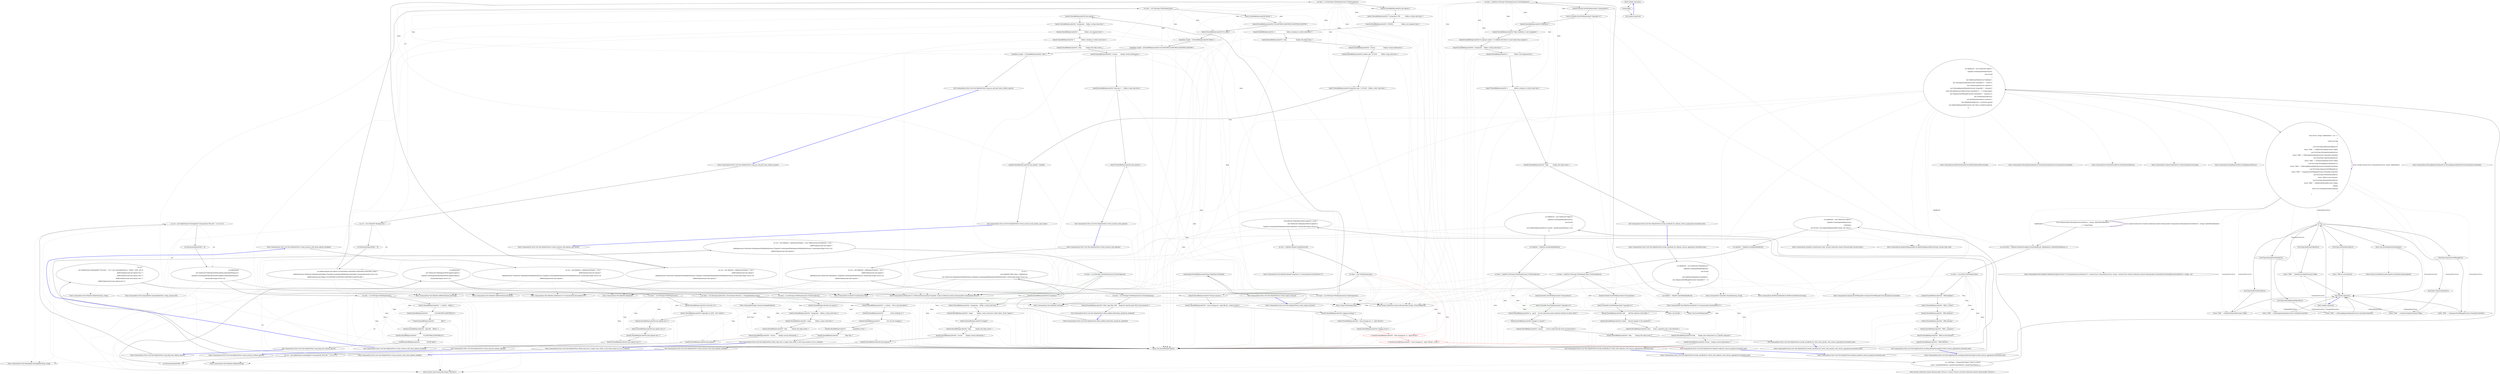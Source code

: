 digraph  {
m1_50 [cluster="CommandLine.Tests.Unit.Text.HelpTextTests.Create_instance_with_enum_options_disabled()", file="HelpTextTests.cs", label="Entry CommandLine.Tests.Unit.Text.HelpTextTests.Create_instance_with_enum_options_disabled()", span="93-93"];
m1_51 [cluster="CommandLine.Tests.Unit.Text.HelpTextTests.Create_instance_with_enum_options_disabled()", file="HelpTextTests.cs", label="var sut = new HelpText { AddDashesToOption = true }\r\n                .AddPreOptionsLine(''pre-options'')\r\n                .AddOptions(new NotParsed<FakeOptionsWithHelpTextEnum>(TypeInfo.Create(typeof(FakeOptionsWithHelpTextEnum)), Enumerable.Empty<Error>()))\r\n                .AddPostOptionsLine(''post-options'')", span="97-100"];
m1_52 [cluster="CommandLine.Tests.Unit.Text.HelpTextTests.Create_instance_with_enum_options_disabled()", file="HelpTextTests.cs", label="var lines = sut.ToString().ToNotEmptyLines().TrimStringArray()", span="104-104"];
m1_53 [cluster="CommandLine.Tests.Unit.Text.HelpTextTests.Create_instance_with_enum_options_disabled()", file="HelpTextTests.cs", label="lines[0].ShouldBeEquivalentTo(''pre-options'')", span="105-105"];
m1_54 [cluster="CommandLine.Tests.Unit.Text.HelpTextTests.Create_instance_with_enum_options_disabled()", file="HelpTextTests.cs", label="lines[1].ShouldBeEquivalentTo(''--stringvalue    Define a string value here.'')", span="106-106"];
m1_55 [cluster="CommandLine.Tests.Unit.Text.HelpTextTests.Create_instance_with_enum_options_disabled()", file="HelpTextTests.cs", label="lines[2].ShouldBeEquivalentTo(''--shape          Define a enum value here.'')", span="107-107"];
m1_56 [cluster="CommandLine.Tests.Unit.Text.HelpTextTests.Create_instance_with_enum_options_disabled()", file="HelpTextTests.cs", label="lines[3].ShouldBeEquivalentTo(''--help           Display this help screen.'')", span="108-108"];
m1_57 [cluster="CommandLine.Tests.Unit.Text.HelpTextTests.Create_instance_with_enum_options_disabled()", file="HelpTextTests.cs", label="lines[4].ShouldBeEquivalentTo(''--version        Display version information.'')", span="109-109"];
m1_58 [cluster="CommandLine.Tests.Unit.Text.HelpTextTests.Create_instance_with_enum_options_disabled()", file="HelpTextTests.cs", label="lines[5].ShouldBeEquivalentTo(''post-options'')", span="110-110"];
m1_59 [cluster="CommandLine.Tests.Unit.Text.HelpTextTests.Create_instance_with_enum_options_disabled()", file="HelpTextTests.cs", label="Exit CommandLine.Tests.Unit.Text.HelpTextTests.Create_instance_with_enum_options_disabled()", span="93-93"];
m1_16 [cluster="CommandLine.Text.HelpText.HelpText(string, string)", file="HelpTextTests.cs", label="Entry CommandLine.Text.HelpText.HelpText(string, string)", span="82-82"];
m1_126 [cluster="CommandLine.Text.HelpText.RenderParsingErrorsText<T>(CommandLine.ParserResult<T>, System.Func<CommandLine.Error, string>, System.Func<System.Collections.Generic.IEnumerable<CommandLine.MutuallyExclusiveSetError>, string>, int)", file="HelpTextTests.cs", label="Entry CommandLine.Text.HelpText.RenderParsingErrorsText<T>(CommandLine.ParserResult<T>, System.Func<CommandLine.Error, string>, System.Func<System.Collections.Generic.IEnumerable<CommandLine.MutuallyExclusiveSetError>, string>, int)", span="403-403"];
m1_22 [cluster="CommandLine.Tests.Unit.Text.HelpTextTests.Create_instance_with_options()", file="HelpTextTests.cs", label="Entry CommandLine.Tests.Unit.Text.HelpTextTests.Create_instance_with_options()", span="46-46"];
m1_23 [cluster="CommandLine.Tests.Unit.Text.HelpTextTests.Create_instance_with_options()", file="HelpTextTests.cs", label="var sut = new HelpText { AddDashesToOption = true }\r\n                .AddPreOptionsLine(''pre-options'')\r\n                .AddOptions(new NotParsed<FakeOptions>(TypeInfo.Create(typeof(FakeOptions)), Enumerable.Empty<Error>()))\r\n                .AddPostOptionsLine(''post-options'')", span="50-53"];
m1_24 [cluster="CommandLine.Tests.Unit.Text.HelpTextTests.Create_instance_with_options()", file="HelpTextTests.cs", label="var lines = sut.ToString().ToNotEmptyLines().TrimStringArray()", span="57-57"];
m1_25 [cluster="CommandLine.Tests.Unit.Text.HelpTextTests.Create_instance_with_options()", file="HelpTextTests.cs", label="lines[0].ShouldBeEquivalentTo(''pre-options'')", span="58-58"];
m1_26 [cluster="CommandLine.Tests.Unit.Text.HelpTextTests.Create_instance_with_options()", file="HelpTextTests.cs", label="lines[1].ShouldBeEquivalentTo(''--stringvalue    Define a string value here.'')", span="59-59"];
m1_27 [cluster="CommandLine.Tests.Unit.Text.HelpTextTests.Create_instance_with_options()", file="HelpTextTests.cs", label="lines[2].ShouldBeEquivalentTo(''-i               Define a int sequence here.'')", span="60-60"];
m1_28 [cluster="CommandLine.Tests.Unit.Text.HelpTextTests.Create_instance_with_options()", file="HelpTextTests.cs", label="lines[3].ShouldBeEquivalentTo(''-x               Define a boolean or switch value here.'')", span="61-61"];
m1_29 [cluster="CommandLine.Tests.Unit.Text.HelpTextTests.Create_instance_with_options()", file="HelpTextTests.cs", label="lines[4].ShouldBeEquivalentTo(''--help           Display this help screen.'')", span="62-62"];
m1_30 [cluster="CommandLine.Tests.Unit.Text.HelpTextTests.Create_instance_with_options()", file="HelpTextTests.cs", label="lines[5].ShouldBeEquivalentTo(''--version        Display version information.'')", span="63-63"];
m1_31 [cluster="CommandLine.Tests.Unit.Text.HelpTextTests.Create_instance_with_options()", file="HelpTextTests.cs", label="lines[6].ShouldBeEquivalentTo(''value pos. 0     Define a long value here.'')", span="64-64"];
m1_32 [cluster="CommandLine.Tests.Unit.Text.HelpTextTests.Create_instance_with_options()", file="HelpTextTests.cs", label="lines[7].ShouldBeEquivalentTo(''post-options'')", span="65-65"];
m1_33 [cluster="CommandLine.Tests.Unit.Text.HelpTextTests.Create_instance_with_options()", file="HelpTextTests.cs", label="Exit CommandLine.Tests.Unit.Text.HelpTextTests.Create_instance_with_options()", span="46-46"];
m1_66 [cluster="CommandLine.Tests.Unit.Text.HelpTextTests.When_help_text_is_longer_than_width_it_will_wrap_around_as_if_in_a_column()", file="HelpTextTests.cs", label="Entry CommandLine.Tests.Unit.Text.HelpTextTests.When_help_text_is_longer_than_width_it_will_wrap_around_as_if_in_a_column()", span="131-131"];
m1_67 [cluster="CommandLine.Tests.Unit.Text.HelpTextTests.When_help_text_is_longer_than_width_it_will_wrap_around_as_if_in_a_column()", file="HelpTextTests.cs", label="var sut = new HelpText(new HeadingInfo(''CommandLine.Tests.dll'', ''1.9.4.131''))", span="135-135"];
m1_68 [cluster="CommandLine.Tests.Unit.Text.HelpTextTests.When_help_text_is_longer_than_width_it_will_wrap_around_as_if_in_a_column()", file="HelpTextTests.cs", label="sut.MaximumDisplayWidth = 40", span="136-136"];
m1_69 [cluster="CommandLine.Tests.Unit.Text.HelpTextTests.When_help_text_is_longer_than_width_it_will_wrap_around_as_if_in_a_column()", file="HelpTextTests.cs", label="sut.AddOptions(\r\n                new NotParsed<FakeOptionsWithLongDescription>(\r\n                    TypeInfo.Create(typeof(FakeOptionsWithLongDescription)),\r\n                    Enumerable.Empty<Error>()))", span="137-140"];
m1_70 [cluster="CommandLine.Tests.Unit.Text.HelpTextTests.When_help_text_is_longer_than_width_it_will_wrap_around_as_if_in_a_column()", file="HelpTextTests.cs", label="var lines = sut.ToString().Split(new[] { Environment.NewLine }, StringSplitOptions.None)", span="143-143"];
m1_71 [cluster="CommandLine.Tests.Unit.Text.HelpTextTests.When_help_text_is_longer_than_width_it_will_wrap_around_as_if_in_a_column()", file="HelpTextTests.cs", label="lines[2].ShouldBeEquivalentTo(''  v, verbose    This is the description'')", span="144-144"];
m1_72 [cluster="CommandLine.Tests.Unit.Text.HelpTextTests.When_help_text_is_longer_than_width_it_will_wrap_around_as_if_in_a_column()", file="HelpTextTests.cs", label="lines[3].ShouldBeEquivalentTo(''                of the verbosity to '')", span="146-146"];
m1_73 [cluster="CommandLine.Tests.Unit.Text.HelpTextTests.When_help_text_is_longer_than_width_it_will_wrap_around_as_if_in_a_column()", file="HelpTextTests.cs", label="lines[4].ShouldBeEquivalentTo(''                test out the wrapping '')", span="147-147"];
m1_74 [cluster="CommandLine.Tests.Unit.Text.HelpTextTests.When_help_text_is_longer_than_width_it_will_wrap_around_as_if_in_a_column()", file="HelpTextTests.cs", label="lines[5].ShouldBeEquivalentTo(''                capabilities of the '')", span="148-148"];
m1_75 [cluster="CommandLine.Tests.Unit.Text.HelpTextTests.When_help_text_is_longer_than_width_it_will_wrap_around_as_if_in_a_column()", file="HelpTextTests.cs", label="lines[6].ShouldBeEquivalentTo(''                Help Text.'')", span="149-149"];
m1_76 [cluster="CommandLine.Tests.Unit.Text.HelpTextTests.When_help_text_is_longer_than_width_it_will_wrap_around_as_if_in_a_column()", file="HelpTextTests.cs", label="Exit CommandLine.Tests.Unit.Text.HelpTextTests.When_help_text_is_longer_than_width_it_will_wrap_around_as_if_in_a_column()", span="131-131"];
m1_217 [cluster="CommandLine.Text.HelpText.RenderUsageText<T>(CommandLine.ParserResult<T>)", file="HelpTextTests.cs", label="Entry CommandLine.Text.HelpText.RenderUsageText<T>(CommandLine.ParserResult<T>)", span="439-439"];
m1_78 [cluster="CommandLine.Tests.Unit.Text.HelpTextTests.Long_help_text_without_spaces()", file="HelpTextTests.cs", label="Entry CommandLine.Tests.Unit.Text.HelpTextTests.Long_help_text_without_spaces()", span="154-154"];
m1_79 [cluster="CommandLine.Tests.Unit.Text.HelpTextTests.Long_help_text_without_spaces()", file="HelpTextTests.cs", label="var sut = new HelpText(new HeadingInfo(''CommandLine.Tests.dll'', ''1.9.4.131''))", span="158-158"];
m1_80 [cluster="CommandLine.Tests.Unit.Text.HelpTextTests.Long_help_text_without_spaces()", file="HelpTextTests.cs", label="sut.MaximumDisplayWidth = 40", span="159-159"];
m1_81 [cluster="CommandLine.Tests.Unit.Text.HelpTextTests.Long_help_text_without_spaces()", file="HelpTextTests.cs", label="sut.AddOptions(\r\n                new NotParsed<FakeOptionsWithLongDescriptionAndNoSpaces>(\r\n                    TypeInfo.Create(typeof(FakeOptionsWithLongDescriptionAndNoSpaces)),\r\n                    Enumerable.Empty<Error>()))", span="160-163"];
m1_82 [cluster="CommandLine.Tests.Unit.Text.HelpTextTests.Long_help_text_without_spaces()", file="HelpTextTests.cs", label="var lines = sut.ToString().ToNotEmptyLines()", span="166-166"];
m1_83 [cluster="CommandLine.Tests.Unit.Text.HelpTextTests.Long_help_text_without_spaces()", file="HelpTextTests.cs", label="lines[1].ShouldBeEquivalentTo(''  v, verbose    Before '')", span="167-167"];
m1_84 [cluster="CommandLine.Tests.Unit.Text.HelpTextTests.Long_help_text_without_spaces()", file="HelpTextTests.cs", label="lines[2].ShouldBeEquivalentTo(''                012345678901234567890123'')", span="168-168"];
m1_85 [cluster="CommandLine.Tests.Unit.Text.HelpTextTests.Long_help_text_without_spaces()", file="HelpTextTests.cs", label="lines[3].ShouldBeEquivalentTo(''                After'')", span="169-169"];
m1_86 [cluster="CommandLine.Tests.Unit.Text.HelpTextTests.Long_help_text_without_spaces()", file="HelpTextTests.cs", label="lines[4].ShouldBeEquivalentTo(''  input-file    Before '')", span="170-170"];
m1_87 [cluster="CommandLine.Tests.Unit.Text.HelpTextTests.Long_help_text_without_spaces()", file="HelpTextTests.cs", label="lines[5].ShouldBeEquivalentTo(''                012345678901234567890123'')", span="171-171"];
m1_88 [cluster="CommandLine.Tests.Unit.Text.HelpTextTests.Long_help_text_without_spaces()", file="HelpTextTests.cs", label="lines[6].ShouldBeEquivalentTo(''                456789 After'')", span="172-172"];
m1_89 [cluster="CommandLine.Tests.Unit.Text.HelpTextTests.Long_help_text_without_spaces()", file="HelpTextTests.cs", label="Exit CommandLine.Tests.Unit.Text.HelpTextTests.Long_help_text_without_spaces()", span="154-154"];
m1_190 [cluster="System.Collections.Generic.IEnumerable<TSource>.Concat<TSource>(System.Collections.Generic.IEnumerable<TSource>)", file="HelpTextTests.cs", label="Entry System.Collections.Generic.IEnumerable<TSource>.Concat<TSource>(System.Collections.Generic.IEnumerable<TSource>)", span="0-0"];
m1_116 [cluster="CommandLine.BadFormatTokenError.BadFormatTokenError(string)", file="HelpTextTests.cs", label="Entry CommandLine.BadFormatTokenError.BadFormatTokenError(string)", span="196-196"];
m1_149 [cluster="CommandLine.Tests.Unit.Text.HelpTextTests.Invoke_AutoBuild_for_Options_returns_appropriate_formatted_text()", file="HelpTextTests.cs", label="Entry CommandLine.Tests.Unit.Text.HelpTextTests.Invoke_AutoBuild_for_Options_returns_appropriate_formatted_text()", span="260-260"];
m1_150 [cluster="CommandLine.Tests.Unit.Text.HelpTextTests.Invoke_AutoBuild_for_Options_returns_appropriate_formatted_text()", file="HelpTextTests.cs", label="var fakeResult = new NotParsed<FakeOptions>(\r\n                TypeInfo.Create(typeof(FakeOptions)),\r\n                new Error[]\r\n                    {\r\n                        new BadFormatTokenError(''badtoken''),\r\n                        new SequenceOutOfRangeError(new NameInfo(''i'', ''''))\r\n                    })", span="263-269"];
m1_151 [cluster="CommandLine.Tests.Unit.Text.HelpTextTests.Invoke_AutoBuild_for_Options_returns_appropriate_formatted_text()", file="HelpTextTests.cs", label="var helpText = HelpText.AutoBuild(fakeResult)", span="272-272"];
m1_152 [cluster="CommandLine.Tests.Unit.Text.HelpTextTests.Invoke_AutoBuild_for_Options_returns_appropriate_formatted_text()", file="HelpTextTests.cs", label="var lines = helpText.ToString().ToNotEmptyLines().TrimStringArray()", span="275-275"];
m1_153 [cluster="CommandLine.Tests.Unit.Text.HelpTextTests.Invoke_AutoBuild_for_Options_returns_appropriate_formatted_text()", file="HelpTextTests.cs", label="lines[0].Should().StartWithEquivalent(''CommandLine'')", span="276-276"];
m1_154 [cluster="CommandLine.Tests.Unit.Text.HelpTextTests.Invoke_AutoBuild_for_Options_returns_appropriate_formatted_text()", file="HelpTextTests.cs", label="lines[1].Should().StartWithEquivalent(''Copyright (c)'')", span="277-277"];
m1_155 [cluster="CommandLine.Tests.Unit.Text.HelpTextTests.Invoke_AutoBuild_for_Options_returns_appropriate_formatted_text()", file="HelpTextTests.cs", label="lines[2].ShouldBeEquivalentTo(''ERROR(S):'')", span="278-278"];
m1_156 [cluster="CommandLine.Tests.Unit.Text.HelpTextTests.Invoke_AutoBuild_for_Options_returns_appropriate_formatted_text()", file="HelpTextTests.cs", label="lines[3].ShouldBeEquivalentTo(''Token 'badtoken' is not recognized.'')", span="279-279"];
m1_157 [cluster="CommandLine.Tests.Unit.Text.HelpTextTests.Invoke_AutoBuild_for_Options_returns_appropriate_formatted_text()", file="HelpTextTests.cs", label="lines[4].ShouldBeEquivalentTo(''A sequence option 'i' is defined with fewer or more items than required.'')", span="280-280"];
m1_158 [cluster="CommandLine.Tests.Unit.Text.HelpTextTests.Invoke_AutoBuild_for_Options_returns_appropriate_formatted_text()", file="HelpTextTests.cs", label="lines[5].ShouldBeEquivalentTo(''--stringvalue    Define a string value here.'')", span="281-281"];
m1_159 [cluster="CommandLine.Tests.Unit.Text.HelpTextTests.Invoke_AutoBuild_for_Options_returns_appropriate_formatted_text()", file="HelpTextTests.cs", label="lines[6].ShouldBeEquivalentTo(''-i               Define a int sequence here.'')", span="282-282"];
m1_160 [cluster="CommandLine.Tests.Unit.Text.HelpTextTests.Invoke_AutoBuild_for_Options_returns_appropriate_formatted_text()", file="HelpTextTests.cs", label="lines[7].ShouldBeEquivalentTo(''-x               Define a boolean or switch value here.'')", span="283-283"];
m1_161 [cluster="CommandLine.Tests.Unit.Text.HelpTextTests.Invoke_AutoBuild_for_Options_returns_appropriate_formatted_text()", file="HelpTextTests.cs", label="lines[8].ShouldBeEquivalentTo(''--help           Display this help screen.'')", span="284-284"];
m1_162 [cluster="CommandLine.Tests.Unit.Text.HelpTextTests.Invoke_AutoBuild_for_Options_returns_appropriate_formatted_text()", file="HelpTextTests.cs", label="Exit CommandLine.Tests.Unit.Text.HelpTextTests.Invoke_AutoBuild_for_Options_returns_appropriate_formatted_text()", span="260-260"];
m1_192 [cluster="CommandLine.Tests.Unit.Text.HelpTextTests.Create_instance_with_options_and_values()", file="HelpTextTests.cs", label="Entry CommandLine.Tests.Unit.Text.HelpTextTests.Create_instance_with_options_and_values()", span="342-342"];
m1_193 [cluster="CommandLine.Tests.Unit.Text.HelpTextTests.Create_instance_with_options_and_values()", file="HelpTextTests.cs", label="var sut = new HelpText { AddDashesToOption = true }\r\n                .AddPreOptionsLine(''pre-options'')\r\n                .AddOptions(new NotParsed<FakeOptionsWithHelpTextValue>(TypeInfo.Create(typeof(FakeOptionsWithHelpTextValue)), Enumerable.Empty<Error>()))\r\n                .AddPostOptionsLine(''post-options'')", span="346-349"];
m1_194 [cluster="CommandLine.Tests.Unit.Text.HelpTextTests.Create_instance_with_options_and_values()", file="HelpTextTests.cs", label="var lines = sut.ToString().ToNotEmptyLines().TrimStringArray()", span="353-353"];
m1_195 [cluster="CommandLine.Tests.Unit.Text.HelpTextTests.Create_instance_with_options_and_values()", file="HelpTextTests.cs", label="lines[0].ShouldBeEquivalentTo(''pre-options'')", span="354-354"];
m1_196 [cluster="CommandLine.Tests.Unit.Text.HelpTextTests.Create_instance_with_options_and_values()", file="HelpTextTests.cs", label="lines[1].ShouldBeEquivalentTo(''--stringvalue=STR            Define a string value here.'')", span="355-355"];
m1_197 [cluster="CommandLine.Tests.Unit.Text.HelpTextTests.Create_instance_with_options_and_values()", file="HelpTextTests.cs", label="lines[2].ShouldBeEquivalentTo(''-i INTSEQ                    Define a int sequence here.'')", span="356-356"];
m1_198 [cluster="CommandLine.Tests.Unit.Text.HelpTextTests.Create_instance_with_options_and_values()", file="HelpTextTests.cs", label="lines[3].ShouldBeEquivalentTo(''-x                           Define a boolean or switch value here.'')", span="357-357"];
m1_199 [cluster="CommandLine.Tests.Unit.Text.HelpTextTests.Create_instance_with_options_and_values()", file="HelpTextTests.cs", label="lines[4].ShouldBeEquivalentTo(''--help                       Display this help screen.'')", span="358-358"];
m1_200 [cluster="CommandLine.Tests.Unit.Text.HelpTextTests.Create_instance_with_options_and_values()", file="HelpTextTests.cs", label="lines[5].ShouldBeEquivalentTo(''--version                    Display version information.'')", span="359-359"];
m1_201 [cluster="CommandLine.Tests.Unit.Text.HelpTextTests.Create_instance_with_options_and_values()", file="HelpTextTests.cs", label="lines[6].ShouldBeEquivalentTo(''number (pos. 0) NUM          Define a long value here.'')", span="360-360"];
m1_202 [cluster="CommandLine.Tests.Unit.Text.HelpTextTests.Create_instance_with_options_and_values()", file="HelpTextTests.cs", label="lines[7].ShouldBeEquivalentTo(''paintcolor (pos. 1) COLOR    Define a color value here.'')", span="361-361"];
m1_203 [cluster="CommandLine.Tests.Unit.Text.HelpTextTests.Create_instance_with_options_and_values()", file="HelpTextTests.cs", label="lines[8].ShouldBeEquivalentTo(''post-options'', lines[8])", span="362-362"];
m1_204 [cluster="CommandLine.Tests.Unit.Text.HelpTextTests.Create_instance_with_options_and_values()", file="HelpTextTests.cs", label="Exit CommandLine.Tests.Unit.Text.HelpTextTests.Create_instance_with_options_and_values()", span="342-342"];
m1_39 [cluster="CommandLine.Tests.Unit.Text.HelpTextTests.Create_instance_with_enum_options_enabled()", file="HelpTextTests.cs", label="Entry CommandLine.Tests.Unit.Text.HelpTextTests.Create_instance_with_enum_options_enabled()", span="70-70"];
m1_40 [cluster="CommandLine.Tests.Unit.Text.HelpTextTests.Create_instance_with_enum_options_enabled()", file="HelpTextTests.cs", label="var sut = new HelpText { AddDashesToOption = true, AddEnumValuesToHelpText = true }\r\n                .AddPreOptionsLine(''pre-options'')\r\n                .AddOptions(new NotParsed<FakeOptionsWithHelpTextEnum>(TypeInfo.Create(typeof(FakeOptionsWithHelpTextEnum)), Enumerable.Empty<Error>()))\r\n                .AddPostOptionsLine(''post-options'')", span="74-77"];
m1_41 [cluster="CommandLine.Tests.Unit.Text.HelpTextTests.Create_instance_with_enum_options_enabled()", file="HelpTextTests.cs", label="var lines = sut.ToString().ToNotEmptyLines().TrimStringArray()", span="81-81"];
m1_42 [cluster="CommandLine.Tests.Unit.Text.HelpTextTests.Create_instance_with_enum_options_enabled()", file="HelpTextTests.cs", label="lines[0].ShouldBeEquivalentTo(''pre-options'')", span="82-82"];
m1_43 [cluster="CommandLine.Tests.Unit.Text.HelpTextTests.Create_instance_with_enum_options_enabled()", file="HelpTextTests.cs", label="lines[1].ShouldBeEquivalentTo(''--stringvalue    Define a string value here.'')", span="83-83"];
m1_44 [cluster="CommandLine.Tests.Unit.Text.HelpTextTests.Create_instance_with_enum_options_enabled()", file="HelpTextTests.cs", label="lines[2].ShouldBeEquivalentTo(''--shape          Define a enum value here. Valid values: Circle, Square,'')", span="84-84"];
m1_45 [cluster="CommandLine.Tests.Unit.Text.HelpTextTests.Create_instance_with_enum_options_enabled()", file="HelpTextTests.cs", label="lines[3].ShouldBeEquivalentTo(''Triangle'')", span="85-85"];
m1_46 [cluster="CommandLine.Tests.Unit.Text.HelpTextTests.Create_instance_with_enum_options_enabled()", file="HelpTextTests.cs", label="lines[4].ShouldBeEquivalentTo(''--help           Display this help screen.'')", span="86-86"];
m1_47 [cluster="CommandLine.Tests.Unit.Text.HelpTextTests.Create_instance_with_enum_options_enabled()", file="HelpTextTests.cs", label="lines[5].ShouldBeEquivalentTo(''--version        Display version information.'')", span="87-87"];
m1_48 [cluster="CommandLine.Tests.Unit.Text.HelpTextTests.Create_instance_with_enum_options_enabled()", file="HelpTextTests.cs", label="lines[6].ShouldBeEquivalentTo(''post-options'')", span="88-88"];
m1_49 [cluster="CommandLine.Tests.Unit.Text.HelpTextTests.Create_instance_with_enum_options_enabled()", file="HelpTextTests.cs", label="Exit CommandLine.Tests.Unit.Text.HelpTextTests.Create_instance_with_enum_options_enabled()", span="70-70"];
m1_120 [cluster="CommandLine.MissingRequiredOptionError.MissingRequiredOptionError(CommandLine.NameInfo)", file="HelpTextTests.cs", label="Entry CommandLine.MissingRequiredOptionError.MissingRequiredOptionError(CommandLine.NameInfo)", span="291-291"];
m1_90 [cluster="CommandLine.Tests.Unit.Text.HelpTextTests.Long_pre_and_post_lines_without_spaces()", file="HelpTextTests.cs", label="Entry CommandLine.Tests.Unit.Text.HelpTextTests.Long_pre_and_post_lines_without_spaces()", span="177-177"];
m1_91 [cluster="CommandLine.Tests.Unit.Text.HelpTextTests.Long_pre_and_post_lines_without_spaces()", file="HelpTextTests.cs", label="var sut = new HelpText(''Heading Info.'')", span="181-181"];
m1_92 [cluster="CommandLine.Tests.Unit.Text.HelpTextTests.Long_pre_and_post_lines_without_spaces()", file="HelpTextTests.cs", label="sut.MaximumDisplayWidth = 40", span="182-182"];
m1_93 [cluster="CommandLine.Tests.Unit.Text.HelpTextTests.Long_pre_and_post_lines_without_spaces()", file="HelpTextTests.cs", label="sut.AddPreOptionsLine(''Before 0123456789012345678901234567890123456789012 After'')\r\n                .AddOptions(new NotParsed<FakeOptionsForHelp>(TypeInfo.Create(typeof(FakeOptionsForHelp)), Enumerable.Empty<Error>()))\r\n                .AddPostOptionsLine(''Before 0123456789012345678901234567890123456789 After'')", span="183-185"];
m1_94 [cluster="CommandLine.Tests.Unit.Text.HelpTextTests.Long_pre_and_post_lines_without_spaces()", file="HelpTextTests.cs", label="var lines = sut.ToString().ToNotEmptyLines()", span="188-188"];
m1_95 [cluster="CommandLine.Tests.Unit.Text.HelpTextTests.Long_pre_and_post_lines_without_spaces()", file="HelpTextTests.cs", label="lines[1].ShouldBeEquivalentTo(''Before '')", span="189-189"];
m1_96 [cluster="CommandLine.Tests.Unit.Text.HelpTextTests.Long_pre_and_post_lines_without_spaces()", file="HelpTextTests.cs", label="lines[2].ShouldBeEquivalentTo(''0123456789012345678901234567890123456789'')", span="190-190"];
m1_97 [cluster="CommandLine.Tests.Unit.Text.HelpTextTests.Long_pre_and_post_lines_without_spaces()", file="HelpTextTests.cs", label="lines[3].ShouldBeEquivalentTo(''012 After'')", span="191-191"];
m1_98 [cluster="CommandLine.Tests.Unit.Text.HelpTextTests.Long_pre_and_post_lines_without_spaces()", file="HelpTextTests.cs", label="lines[lines.Length - 3].ShouldBeEquivalentTo(''Before '')", span="192-192"];
m1_99 [cluster="CommandLine.Tests.Unit.Text.HelpTextTests.Long_pre_and_post_lines_without_spaces()", file="HelpTextTests.cs", label="lines[lines.Length - 2].ShouldBeEquivalentTo(''0123456789012345678901234567890123456789'')", span="193-193"];
m1_100 [cluster="CommandLine.Tests.Unit.Text.HelpTextTests.Long_pre_and_post_lines_without_spaces()", file="HelpTextTests.cs", label="lines[lines.Length - 1].ShouldBeEquivalentTo('' After'')", span="194-194"];
m1_101 [cluster="CommandLine.Tests.Unit.Text.HelpTextTests.Long_pre_and_post_lines_without_spaces()", file="HelpTextTests.cs", label="Exit CommandLine.Tests.Unit.Text.HelpTextTests.Long_pre_and_post_lines_without_spaces()", span="177-177"];
m1_177 [cluster="CommandLine.Tests.Unit.Text.HelpTextTests.Invoke_AutoBuild_for_Verbs_with_unknown_verb_returns_appropriate_formatted_text()", file="HelpTextTests.cs", label="Entry CommandLine.Tests.Unit.Text.HelpTextTests.Invoke_AutoBuild_for_Verbs_with_unknown_verb_returns_appropriate_formatted_text()", span="315-315"];
m1_178 [cluster="CommandLine.Tests.Unit.Text.HelpTextTests.Invoke_AutoBuild_for_Verbs_with_unknown_verb_returns_appropriate_formatted_text()", file="HelpTextTests.cs", label="var verbTypes = Enumerable.Empty<Type>().Concat(\r\n                new[] { typeof(AddOptions), typeof(CommitOptions), typeof(CloneOptions) })", span="318-319"];
m1_179 [cluster="CommandLine.Tests.Unit.Text.HelpTextTests.Invoke_AutoBuild_for_Verbs_with_unknown_verb_returns_appropriate_formatted_text()", file="HelpTextTests.cs", label="var fakeResult = new NotParsed<object>(\r\n                TypeInfo.Create(typeof(NullInstance),\r\n                    verbTypes),\r\n                new Error[] { new HelpVerbRequestedError(null, null, false) })", span="320-323"];
m1_180 [cluster="CommandLine.Tests.Unit.Text.HelpTextTests.Invoke_AutoBuild_for_Verbs_with_unknown_verb_returns_appropriate_formatted_text()", file="HelpTextTests.cs", label="var helpText = HelpText.AutoBuild(fakeResult)", span="326-326"];
m1_181 [cluster="CommandLine.Tests.Unit.Text.HelpTextTests.Invoke_AutoBuild_for_Verbs_with_unknown_verb_returns_appropriate_formatted_text()", file="HelpTextTests.cs", label="var lines = helpText.ToString().ToNotEmptyLines().TrimStringArray()", span="329-329"];
m1_182 [cluster="CommandLine.Tests.Unit.Text.HelpTextTests.Invoke_AutoBuild_for_Verbs_with_unknown_verb_returns_appropriate_formatted_text()", file="HelpTextTests.cs", label="lines[0].Should().StartWithEquivalent(''CommandLine'')", span="331-331"];
m1_183 [cluster="CommandLine.Tests.Unit.Text.HelpTextTests.Invoke_AutoBuild_for_Verbs_with_unknown_verb_returns_appropriate_formatted_text()", file="HelpTextTests.cs", label="lines[1].Should().StartWithEquivalent(''Copyright (c)'')", span="332-332"];
m1_184 [cluster="CommandLine.Tests.Unit.Text.HelpTextTests.Invoke_AutoBuild_for_Verbs_with_unknown_verb_returns_appropriate_formatted_text()", file="HelpTextTests.cs", label="lines[2].ShouldBeEquivalentTo(''add        Add file contents to the index.'')", span="333-333"];
m1_185 [cluster="CommandLine.Tests.Unit.Text.HelpTextTests.Invoke_AutoBuild_for_Verbs_with_unknown_verb_returns_appropriate_formatted_text()", file="HelpTextTests.cs", label="lines[3].ShouldBeEquivalentTo(''commit     Record changes to the repository.'')", span="334-334"];
m1_186 [cluster="CommandLine.Tests.Unit.Text.HelpTextTests.Invoke_AutoBuild_for_Verbs_with_unknown_verb_returns_appropriate_formatted_text()", file="HelpTextTests.cs", label="lines[4].ShouldBeEquivalentTo(''clone      Clone a repository into a new directory.'')", span="335-335"];
m1_187 [cluster="CommandLine.Tests.Unit.Text.HelpTextTests.Invoke_AutoBuild_for_Verbs_with_unknown_verb_returns_appropriate_formatted_text()", file="HelpTextTests.cs", label="lines[5].ShouldBeEquivalentTo(''help       Display more information on a specific command.'')", span="336-336"];
m1_188 [cluster="CommandLine.Tests.Unit.Text.HelpTextTests.Invoke_AutoBuild_for_Verbs_with_unknown_verb_returns_appropriate_formatted_text()", file="HelpTextTests.cs", label="lines[6].ShouldBeEquivalentTo(''version    Display version information.'')", span="337-337"];
m1_189 [cluster="CommandLine.Tests.Unit.Text.HelpTextTests.Invoke_AutoBuild_for_Verbs_with_unknown_verb_returns_appropriate_formatted_text()", file="HelpTextTests.cs", label="Exit CommandLine.Tests.Unit.Text.HelpTextTests.Invoke_AutoBuild_for_Verbs_with_unknown_verb_returns_appropriate_formatted_text()", span="315-315"];
m1_0 [cluster="CommandLine.Tests.Unit.Text.HelpTextTests.Create_empty_instance()", file="HelpTextTests.cs", label="Entry CommandLine.Tests.Unit.Text.HelpTextTests.Create_empty_instance()", span="16-16"];
m1_1 [cluster="CommandLine.Tests.Unit.Text.HelpTextTests.Create_empty_instance()", file="HelpTextTests.cs", label="string.Empty.ShouldBeEquivalentTo(new HelpText().ToString())", span="18-18"];
m1_2 [cluster="CommandLine.Tests.Unit.Text.HelpTextTests.Create_empty_instance()", file="HelpTextTests.cs", label="Exit CommandLine.Tests.Unit.Text.HelpTextTests.Create_empty_instance()", span="16-16"];
m1_145 [cluster="System.InvalidOperationException.InvalidOperationException()", file="HelpTextTests.cs", label="Entry System.InvalidOperationException.InvalidOperationException()", span="0-0"];
m1_36 [cluster="System.Linq.Enumerable.Empty<TResult>()", file="HelpTextTests.cs", label="Entry System.Linq.Enumerable.Empty<TResult>()", span="0-0"];
m1_38 [cluster="System.Collections.Generic.IEnumerable<string>.TrimStringArray()", file="HelpTextTests.cs", label="Entry System.Collections.Generic.IEnumerable<string>.TrimStringArray()", span="15-15"];
m1_34 [cluster="CommandLine.NotParsed<T>.NotParsed(CommandLine.TypeInfo, System.Collections.Generic.IEnumerable<CommandLine.Error>)", file="HelpTextTests.cs", label="Entry CommandLine.NotParsed<T>.NotParsed(CommandLine.TypeInfo, System.Collections.Generic.IEnumerable<CommandLine.Error>)", span="163-163"];
m1_123 [cluster="CommandLine.BadVerbSelectedError.BadVerbSelectedError(string)", file="HelpTextTests.cs", label="Entry CommandLine.BadVerbSelectedError.BadVerbSelectedError(string)", span="357-357"];
m1_3 [cluster="CommandLine.Text.HelpText.HelpText()", file="HelpTextTests.cs", label="Entry CommandLine.Text.HelpText.HelpText()", span="36-36"];
m1_60 [cluster="CommandLine.Tests.Unit.Text.HelpTextTests.When_defined_MetaValue_should_be_rendered()", file="HelpTextTests.cs", label="Entry CommandLine.Tests.Unit.Text.HelpTextTests.When_defined_MetaValue_should_be_rendered()", span="115-115"];
m1_61 [cluster="CommandLine.Tests.Unit.Text.HelpTextTests.When_defined_MetaValue_should_be_rendered()", file="HelpTextTests.cs", label="var sut =\r\n                new HelpText(''Meta Value.'').AddOptions(\r\n                    new NotParsed<FakeOptionsWithMetaValue>(TypeInfo.Create(typeof(FakeOptionsWithMetaValue)), Enumerable.Empty<Error>()))", span="119-121"];
m1_62 [cluster="CommandLine.Tests.Unit.Text.HelpTextTests.When_defined_MetaValue_should_be_rendered()", file="HelpTextTests.cs", label="var lines = sut.ToString().ToNotEmptyLines().TrimStringArray()", span="124-124"];
m1_63 [cluster="CommandLine.Tests.Unit.Text.HelpTextTests.When_defined_MetaValue_should_be_rendered()", file="HelpTextTests.cs", label="lines[2].ShouldBeEquivalentTo(''i FILE, input-file=FILE    Required. Specify input FILE to be processed.'')", span="126-126"];
m1_64 [cluster="CommandLine.Tests.Unit.Text.HelpTextTests.When_defined_MetaValue_should_be_rendered()", file="HelpTextTests.cs", label="Exit CommandLine.Tests.Unit.Text.HelpTextTests.When_defined_MetaValue_should_be_rendered()", span="115-115"];
m1_19 [cluster="CommandLine.Text.HelpText.AddPreOptionsLine(string)", file="HelpTextTests.cs", label="Entry CommandLine.Text.HelpText.AddPreOptionsLine(string)", span="316-316"];
m1_125 [cluster="CommandLine.HelpVerbRequestedError.HelpVerbRequestedError(string, System.Type, bool)", file="HelpTextTests.cs", label="Entry CommandLine.HelpVerbRequestedError.HelpVerbRequestedError(string, System.Type, bool)", span="383-383"];
m1_205 [cluster="CommandLine.Tests.Unit.Text.HelpTextTests.RenderUsageText_returns_properly_formatted_text()", file="HelpTextTests.cs", label="Entry CommandLine.Tests.Unit.Text.HelpTextTests.RenderUsageText_returns_properly_formatted_text()", span="367-367"];
m1_206 [cluster="CommandLine.Tests.Unit.Text.HelpTextTests.RenderUsageText_returns_properly_formatted_text()", file="HelpTextTests.cs", label="ParserResult<FakeOptionsWithUsageText> result =\r\n                new NotParsed<FakeOptionsWithUsageText>(\r\n                    TypeInfo.Create(typeof(FakeOptionsWithUsageText)), Enumerable.Empty<Error>())", span="370-372"];
m1_207 [cluster="CommandLine.Tests.Unit.Text.HelpTextTests.RenderUsageText_returns_properly_formatted_text()", file="HelpTextTests.cs", label="var text = HelpText.RenderUsageText(result)", span="375-375"];
m1_208 [cluster="CommandLine.Tests.Unit.Text.HelpTextTests.RenderUsageText_returns_properly_formatted_text()", file="HelpTextTests.cs", label="var lines = text.ToNotEmptyLines()", span="378-378"];
m1_209 [cluster="CommandLine.Tests.Unit.Text.HelpTextTests.RenderUsageText_returns_properly_formatted_text()", file="HelpTextTests.cs", label="lines[0].ShouldBeEquivalentTo(''Normal scenario:'')", span="381-381"];
m1_210 [cluster="CommandLine.Tests.Unit.Text.HelpTextTests.RenderUsageText_returns_properly_formatted_text()", file="HelpTextTests.cs", label="lines[1].ShouldBeEquivalentTo(''  mono testapp.exe --input file.bin --output out.bin'')", span="382-382"];
m1_211 [cluster="CommandLine.Tests.Unit.Text.HelpTextTests.RenderUsageText_returns_properly_formatted_text()", file="HelpTextTests.cs", label="lines[2].ShouldBeEquivalentTo(''Logging warnings:'')", span="383-383"];
m1_212 [cluster="CommandLine.Tests.Unit.Text.HelpTextTests.RenderUsageText_returns_properly_formatted_text()", file="HelpTextTests.cs", label="lines[3].ShouldBeEquivalentTo(''  mono testapp.exe -w --input file.bin'')", span="384-384"];
m1_213 [cluster="CommandLine.Tests.Unit.Text.HelpTextTests.RenderUsageText_returns_properly_formatted_text()", file="HelpTextTests.cs", label="lines[4].ShouldBeEquivalentTo(''Logging errors:'')", span="385-385"];
m1_214 [cluster="CommandLine.Tests.Unit.Text.HelpTextTests.RenderUsageText_returns_properly_formatted_text()", color=red, community=0, file="HelpTextTests.cs", label="0: lines[5].ShouldBeEquivalentTo(''  mono testapp.exe -w --input file.bin'')", span="386-386"];
m1_215 [cluster="CommandLine.Tests.Unit.Text.HelpTextTests.RenderUsageText_returns_properly_formatted_text()", color=red, community=0, file="HelpTextTests.cs", label="0: lines[6].ShouldBeEquivalentTo(''  mono testapp.exe --input=file.bin --warns'')", span="387-387"];
m1_216 [cluster="CommandLine.Tests.Unit.Text.HelpTextTests.RenderUsageText_returns_properly_formatted_text()", file="HelpTextTests.cs", label="Exit CommandLine.Tests.Unit.Text.HelpTextTests.RenderUsageText_returns_properly_formatted_text()", span="367-367"];
m1_121 [cluster="CommandLine.SequenceOutOfRangeError.SequenceOutOfRangeError(CommandLine.NameInfo)", file="HelpTextTests.cs", label="Entry CommandLine.SequenceOutOfRangeError.SequenceOutOfRangeError(CommandLine.NameInfo)", span="335-335"];
m1_37 [cluster="CommandLine.Text.HelpText.AddOptions<T>(CommandLine.ParserResult<T>)", file="HelpTextTests.cs", label="Entry CommandLine.Text.HelpText.AddOptions<T>(CommandLine.ParserResult<T>)", span="336-336"];
m1_146 [cluster="lambda expression", file="HelpTextTests.cs", label="Entry lambda expression", span="241-241"];
m1_128 [cluster="lambda expression", file="HelpTextTests.cs", label="err.Tag", span="220-220"];
m1_130 [cluster="lambda expression", file="HelpTextTests.cs", label="return ''ERR '' + ((BadFormatTokenError)err).Token;", span="223-223"];
m1_132 [cluster="lambda expression", file="HelpTextTests.cs", label="return ''ERR '' + ((MissingValueOptionError)err).NameInfo.NameText;", span="225-225"];
m1_134 [cluster="lambda expression", file="HelpTextTests.cs", label="return ''ERR '' + ((UnknownOptionError)err).Token;", span="227-227"];
m1_136 [cluster="lambda expression", file="HelpTextTests.cs", label="return ''ERR '' + ((MissingRequiredOptionError)err).NameInfo.NameText;", span="229-229"];
m1_138 [cluster="lambda expression", file="HelpTextTests.cs", label="return ''ERR '' + ((SequenceOutOfRangeError)err).NameInfo.NameText;", span="231-231"];
m1_142 [cluster="lambda expression", file="HelpTextTests.cs", label="return ''ERR '' + ((BadVerbSelectedError)err).Token;", span="235-235"];
m1_127 [cluster="lambda expression", file="HelpTextTests.cs", label="Entry lambda expression", span="218-239"];
m1_129 [cluster="lambda expression", file="HelpTextTests.cs", label="ErrorType.BadFormatTokenError", span="222-222"];
m1_131 [cluster="lambda expression", file="HelpTextTests.cs", label="ErrorType.MissingValueOptionError", span="224-224"];
m1_133 [cluster="lambda expression", file="HelpTextTests.cs", label="ErrorType.UnknownOptionError", span="226-226"];
m1_135 [cluster="lambda expression", file="HelpTextTests.cs", label="ErrorType.MissingRequiredOptionError", span="228-228"];
m1_137 [cluster="lambda expression", file="HelpTextTests.cs", label="ErrorType.SequenceOutOfRangeError", span="230-230"];
m1_139 [cluster="lambda expression", file="HelpTextTests.cs", label="ErrorType.NoVerbSelectedError", span="232-232"];
m1_141 [cluster="lambda expression", file="HelpTextTests.cs", label="ErrorType.BadVerbSelectedError", span="234-234"];
m1_143 [cluster="lambda expression", file="HelpTextTests.cs", label="throw new InvalidOperationException();", span="237-237"];
m1_140 [cluster="lambda expression", file="HelpTextTests.cs", label="return ''ERR no-verb-selected'';", span="233-233"];
m1_144 [cluster="lambda expression", file="HelpTextTests.cs", label="Exit lambda expression", span="218-239"];
m1_147 [cluster="lambda expression", file="HelpTextTests.cs", label="string.Empty", span="241-241"];
m1_148 [cluster="lambda expression", file="HelpTextTests.cs", label="Exit lambda expression", span="241-241"];
m1_191 [cluster="CommandLine.TypeInfo.Create(System.Type, System.Collections.Generic.IEnumerable<System.Type>)", file="HelpTextTests.cs", label="Entry CommandLine.TypeInfo.Create(System.Type, System.Collections.Generic.IEnumerable<System.Type>)", span="34-34"];
m1_35 [cluster="CommandLine.TypeInfo.Create(System.Type)", file="HelpTextTests.cs", label="Entry CommandLine.TypeInfo.Create(System.Type)", span="29-29"];
m1_65 [cluster="CommandLine.Text.HelpText.HelpText(string)", file="HelpTextTests.cs", label="Entry CommandLine.Text.HelpText.HelpText(string)", span="59-59"];
m1_117 [cluster="CommandLine.MissingValueOptionError.MissingValueOptionError(CommandLine.NameInfo)", file="HelpTextTests.cs", label="Entry CommandLine.MissingValueOptionError.MissingValueOptionError(CommandLine.NameInfo)", span="269-269"];
m1_164 [cluster="Unk.Should", file="HelpTextTests.cs", label="Entry Unk.Should", span=""];
m1_4 [cluster="CommandLine.Text.HelpText.ToString()", file="HelpTextTests.cs", label="Entry CommandLine.Text.HelpText.ToString()", span="496-496"];
m1_165 [cluster="Unk.StartWithEquivalent", file="HelpTextTests.cs", label="Entry Unk.StartWithEquivalent", span=""];
m1_163 [cluster="CommandLine.Text.HelpText.AutoBuild<T>(CommandLine.ParserResult<T>)", file="HelpTextTests.cs", label="Entry CommandLine.Text.HelpText.AutoBuild<T>(CommandLine.ParserResult<T>)", span="251-251"];
m1_122 [cluster="CommandLine.NoVerbSelectedError.NoVerbSelectedError()", file="HelpTextTests.cs", label="Entry CommandLine.NoVerbSelectedError.NoVerbSelectedError()", span="421-421"];
m1_17 [cluster="CommandLine.Text.HeadingInfo.HeadingInfo(string, string)", file="HelpTextTests.cs", label="Entry CommandLine.Text.HeadingInfo.HeadingInfo(string, string)", span="27-27"];
m1_119 [cluster="CommandLine.UnknownOptionError.UnknownOptionError(string)", file="HelpTextTests.cs", label="Entry CommandLine.UnknownOptionError.UnknownOptionError(string)", span="280-280"];
m1_18 [cluster="CommandLine.Text.CopyrightInfo.CopyrightInfo(bool, string, params int[])", file="HelpTextTests.cs", label="Entry CommandLine.Text.CopyrightInfo.CopyrightInfo(bool, string, params int[])", span="60-60"];
m1_20 [cluster="CommandLine.Text.HelpText.AddPostOptionsLine(string)", file="HelpTextTests.cs", label="Entry CommandLine.Text.HelpText.AddPostOptionsLine(string)", span="326-326"];
m1_21 [cluster="string.ToNotEmptyLines()", file="HelpTextTests.cs", label="Entry string.ToNotEmptyLines()", span="10-10"];
m1_118 [cluster="CommandLine.NameInfo.NameInfo(string, string)", file="HelpTextTests.cs", label="Entry CommandLine.NameInfo.NameInfo(string, string)", span="20-20"];
m1_6 [cluster="CommandLine.Tests.Unit.Text.HelpTextTests.Create_instance_without_options()", file="HelpTextTests.cs", label="Entry CommandLine.Tests.Unit.Text.HelpTextTests.Create_instance_without_options()", span="22-22"];
m1_7 [cluster="CommandLine.Tests.Unit.Text.HelpTextTests.Create_instance_without_options()", file="HelpTextTests.cs", label="var sut =\r\n                new HelpText(new HeadingInfo(''Unit-tests'', ''2.0''), new CopyrightInfo(true, ''Author'', 2005, 2013))\r\n                    .AddPreOptionsLine(''pre-options line 1'')\r\n                    .AddPreOptionsLine(''pre-options line 2'')\r\n                    .AddPostOptionsLine(''post-options line 1'')\r\n                    .AddPostOptionsLine(''post-options line 2'')", span="26-31"];
m1_8 [cluster="CommandLine.Tests.Unit.Text.HelpTextTests.Create_instance_without_options()", file="HelpTextTests.cs", label="var lines = sut.ToString().ToNotEmptyLines()", span="34-34"];
m1_9 [cluster="CommandLine.Tests.Unit.Text.HelpTextTests.Create_instance_without_options()", file="HelpTextTests.cs", label="lines[0].ShouldBeEquivalentTo(''Unit-tests 2.0'')", span="36-36"];
m1_10 [cluster="CommandLine.Tests.Unit.Text.HelpTextTests.Create_instance_without_options()", file="HelpTextTests.cs", label="lines[1].ShouldBeEquivalentTo(''Copyright (C) 2005 - 2013 Author'')", span="37-37"];
m1_11 [cluster="CommandLine.Tests.Unit.Text.HelpTextTests.Create_instance_without_options()", file="HelpTextTests.cs", label="lines[2].ShouldBeEquivalentTo(''pre-options line 1'')", span="38-38"];
m1_12 [cluster="CommandLine.Tests.Unit.Text.HelpTextTests.Create_instance_without_options()", file="HelpTextTests.cs", label="lines[3].ShouldBeEquivalentTo(''pre-options line 2'')", span="39-39"];
m1_13 [cluster="CommandLine.Tests.Unit.Text.HelpTextTests.Create_instance_without_options()", file="HelpTextTests.cs", label="lines[4].ShouldBeEquivalentTo(''post-options line 1'')", span="40-40"];
m1_14 [cluster="CommandLine.Tests.Unit.Text.HelpTextTests.Create_instance_without_options()", file="HelpTextTests.cs", label="lines[5].ShouldBeEquivalentTo(''post-options line 2'')", span="41-41"];
m1_15 [cluster="CommandLine.Tests.Unit.Text.HelpTextTests.Create_instance_without_options()", file="HelpTextTests.cs", label="Exit CommandLine.Tests.Unit.Text.HelpTextTests.Create_instance_without_options()", span="22-22"];
m1_102 [cluster="CommandLine.Tests.Unit.Text.HelpTextTests.Invoking_RenderParsingErrorsText_returns_appropriate_formatted_text()", file="HelpTextTests.cs", label="Entry CommandLine.Tests.Unit.Text.HelpTextTests.Invoking_RenderParsingErrorsText_returns_appropriate_formatted_text()", span="200-200"];
m1_103 [cluster="CommandLine.Tests.Unit.Text.HelpTextTests.Invoking_RenderParsingErrorsText_returns_appropriate_formatted_text()", file="HelpTextTests.cs", label="var fakeResult = new NotParsed<object>(\r\n                TypeInfo.Create(typeof(NullInstance)),\r\n                new Error[]\r\n                    {\r\n                        new BadFormatTokenError(''badtoken''),\r\n                        new MissingValueOptionError(new NameInfo(''x'', ''switch'')),\r\n                        new UnknownOptionError(''unknown''),\r\n                        new MissingRequiredOptionError(new NameInfo('''', ''missing'')),\r\n                        //new MutuallyExclusiveSetError(new NameInfo(''z'', ''''), string.Empty),\r\n                        new SequenceOutOfRangeError(new NameInfo(''s'', ''sequence'')),\r\n                        new NoVerbSelectedError(),\r\n                        new BadVerbSelectedError(''badverb''),\r\n                        new HelpRequestedError(), // should be ignored\r\n                        new HelpVerbRequestedError(null, null, false) // should be ignored \r\n                    })", span="203-217"];
m1_104 [cluster="CommandLine.Tests.Unit.Text.HelpTextTests.Invoking_RenderParsingErrorsText_returns_appropriate_formatted_text()", file="HelpTextTests.cs", label="Func<Error, string> fakeRenderer = err =>\r\n                {\r\n                    switch (err.Tag)\r\n                    {\r\n                        case ErrorType.BadFormatTokenError:\r\n                            return ''ERR '' + ((BadFormatTokenError)err).Token;\r\n                        case ErrorType.MissingValueOptionError:\r\n                            return ''ERR '' + ((MissingValueOptionError)err).NameInfo.NameText;\r\n                        case ErrorType.UnknownOptionError:\r\n                            return ''ERR '' + ((UnknownOptionError)err).Token;\r\n                        case ErrorType.MissingRequiredOptionError:\r\n                            return ''ERR '' + ((MissingRequiredOptionError)err).NameInfo.NameText;\r\n                        case ErrorType.SequenceOutOfRangeError:\r\n                            return ''ERR '' + ((SequenceOutOfRangeError)err).NameInfo.NameText;\r\n                        case ErrorType.NoVerbSelectedError:\r\n                            return ''ERR no-verb-selected'';\r\n                        case ErrorType.BadVerbSelectedError:\r\n                            return ''ERR '' + ((BadVerbSelectedError)err).Token;\r\n                        default:\r\n                            throw new InvalidOperationException();\r\n                    }\r\n                }", span="218-239"];
m1_106 [cluster="CommandLine.Tests.Unit.Text.HelpTextTests.Invoking_RenderParsingErrorsText_returns_appropriate_formatted_text()", file="HelpTextTests.cs", label="var errorsText = HelpText.RenderParsingErrorsText(fakeResult, fakeRenderer, fakeMutExclRenderer, 2)", span="244-244"];
m1_105 [cluster="CommandLine.Tests.Unit.Text.HelpTextTests.Invoking_RenderParsingErrorsText_returns_appropriate_formatted_text()", file="HelpTextTests.cs", label="Func<IEnumerable<MutuallyExclusiveSetError>, string> fakeMutExclRenderer =\r\n                _ => string.Empty", span="240-241"];
m1_107 [cluster="CommandLine.Tests.Unit.Text.HelpTextTests.Invoking_RenderParsingErrorsText_returns_appropriate_formatted_text()", file="HelpTextTests.cs", label="var lines = errorsText.ToNotEmptyLines()", span="247-247"];
m1_108 [cluster="CommandLine.Tests.Unit.Text.HelpTextTests.Invoking_RenderParsingErrorsText_returns_appropriate_formatted_text()", file="HelpTextTests.cs", label="lines[0].ShouldBeEquivalentTo(''  ERR badtoken'')", span="249-249"];
m1_109 [cluster="CommandLine.Tests.Unit.Text.HelpTextTests.Invoking_RenderParsingErrorsText_returns_appropriate_formatted_text()", file="HelpTextTests.cs", label="lines[1].ShouldBeEquivalentTo(''  ERR x, switch'')", span="250-250"];
m1_110 [cluster="CommandLine.Tests.Unit.Text.HelpTextTests.Invoking_RenderParsingErrorsText_returns_appropriate_formatted_text()", file="HelpTextTests.cs", label="lines[2].ShouldBeEquivalentTo(''  ERR unknown'')", span="251-251"];
m1_111 [cluster="CommandLine.Tests.Unit.Text.HelpTextTests.Invoking_RenderParsingErrorsText_returns_appropriate_formatted_text()", file="HelpTextTests.cs", label="lines[3].ShouldBeEquivalentTo(''  ERR missing'')", span="252-252"];
m1_112 [cluster="CommandLine.Tests.Unit.Text.HelpTextTests.Invoking_RenderParsingErrorsText_returns_appropriate_formatted_text()", file="HelpTextTests.cs", label="lines[4].ShouldBeEquivalentTo(''  ERR s, sequence'')", span="253-253"];
m1_113 [cluster="CommandLine.Tests.Unit.Text.HelpTextTests.Invoking_RenderParsingErrorsText_returns_appropriate_formatted_text()", file="HelpTextTests.cs", label="lines[5].ShouldBeEquivalentTo(''  ERR no-verb-selected'')", span="254-254"];
m1_114 [cluster="CommandLine.Tests.Unit.Text.HelpTextTests.Invoking_RenderParsingErrorsText_returns_appropriate_formatted_text()", file="HelpTextTests.cs", label="lines[6].ShouldBeEquivalentTo(''  ERR badverb'')", span="255-255"];
m1_115 [cluster="CommandLine.Tests.Unit.Text.HelpTextTests.Invoking_RenderParsingErrorsText_returns_appropriate_formatted_text()", file="HelpTextTests.cs", label="Exit CommandLine.Tests.Unit.Text.HelpTextTests.Invoking_RenderParsingErrorsText_returns_appropriate_formatted_text()", span="200-200"];
m1_166 [cluster="CommandLine.Tests.Unit.Text.HelpTextTests.Invoke_AutoBuild_for_Verbs_with_specific_verb_returns_appropriate_formatted_text()", file="HelpTextTests.cs", label="Entry CommandLine.Tests.Unit.Text.HelpTextTests.Invoke_AutoBuild_for_Verbs_with_specific_verb_returns_appropriate_formatted_text()", span="289-289"];
m1_167 [cluster="CommandLine.Tests.Unit.Text.HelpTextTests.Invoke_AutoBuild_for_Verbs_with_specific_verb_returns_appropriate_formatted_text()", file="HelpTextTests.cs", label="var fakeResult = new NotParsed<object>(\r\n                TypeInfo.Create(typeof(NullInstance)),\r\n                new Error[]\r\n                    {\r\n                        new HelpVerbRequestedError(''commit'', typeof(CommitOptions), true)\r\n                    })", span="292-297"];
m1_168 [cluster="CommandLine.Tests.Unit.Text.HelpTextTests.Invoke_AutoBuild_for_Verbs_with_specific_verb_returns_appropriate_formatted_text()", file="HelpTextTests.cs", label="var helpText = HelpText.AutoBuild(fakeResult)", span="300-300"];
m1_169 [cluster="CommandLine.Tests.Unit.Text.HelpTextTests.Invoke_AutoBuild_for_Verbs_with_specific_verb_returns_appropriate_formatted_text()", file="HelpTextTests.cs", label="var lines = helpText.ToString().ToNotEmptyLines().TrimStringArray()", span="303-303"];
m1_170 [cluster="CommandLine.Tests.Unit.Text.HelpTextTests.Invoke_AutoBuild_for_Verbs_with_specific_verb_returns_appropriate_formatted_text()", file="HelpTextTests.cs", label="lines[0].Should().StartWithEquivalent(''CommandLine'')", span="305-305"];
m1_171 [cluster="CommandLine.Tests.Unit.Text.HelpTextTests.Invoke_AutoBuild_for_Verbs_with_specific_verb_returns_appropriate_formatted_text()", file="HelpTextTests.cs", label="lines[1].Should().StartWithEquivalent(''Copyright (c)'')", span="306-306"];
m1_172 [cluster="CommandLine.Tests.Unit.Text.HelpTextTests.Invoke_AutoBuild_for_Verbs_with_specific_verb_returns_appropriate_formatted_text()", file="HelpTextTests.cs", label="lines[2].ShouldBeEquivalentTo(''-p, --patch    Use the interactive patch selection interface to chose which'')", span="307-307"];
m1_173 [cluster="CommandLine.Tests.Unit.Text.HelpTextTests.Invoke_AutoBuild_for_Verbs_with_specific_verb_returns_appropriate_formatted_text()", file="HelpTextTests.cs", label="lines[3].ShouldBeEquivalentTo(''changes to commit.'')", span="308-308"];
m1_174 [cluster="CommandLine.Tests.Unit.Text.HelpTextTests.Invoke_AutoBuild_for_Verbs_with_specific_verb_returns_appropriate_formatted_text()", file="HelpTextTests.cs", label="lines[4].ShouldBeEquivalentTo(''--amend        Used to amend the tip of the current branch.'')", span="309-309"];
m1_175 [cluster="CommandLine.Tests.Unit.Text.HelpTextTests.Invoke_AutoBuild_for_Verbs_with_specific_verb_returns_appropriate_formatted_text()", file="HelpTextTests.cs", label="lines[5].ShouldBeEquivalentTo(''--help         Display this help screen.'')", span="310-310"];
m1_176 [cluster="CommandLine.Tests.Unit.Text.HelpTextTests.Invoke_AutoBuild_for_Verbs_with_specific_verb_returns_appropriate_formatted_text()", file="HelpTextTests.cs", label="Exit CommandLine.Tests.Unit.Text.HelpTextTests.Invoke_AutoBuild_for_Verbs_with_specific_verb_returns_appropriate_formatted_text()", span="289-289"];
m1_124 [cluster="CommandLine.HelpRequestedError.HelpRequestedError()", file="HelpTextTests.cs", label="Entry CommandLine.HelpRequestedError.HelpRequestedError()", span="368-368"];
m1_77 [cluster="string.Split(string[], System.StringSplitOptions)", file="HelpTextTests.cs", label="Entry string.Split(string[], System.StringSplitOptions)", span="0-0"];
m1_5 [cluster="Unk.ShouldBeEquivalentTo", file="HelpTextTests.cs", label="Entry Unk.ShouldBeEquivalentTo", span=""];
m1_50 -> m1_51  [key=0, style=solid];
m1_51 -> m1_52  [key=0, style=solid];
m1_51 -> m1_3  [key=2, style=dotted];
m1_51 -> m1_19  [key=2, style=dotted];
m1_51 -> m1_34  [key=2, style=dotted];
m1_51 -> m1_35  [key=2, style=dotted];
m1_51 -> m1_36  [key=2, style=dotted];
m1_51 -> m1_37  [key=2, style=dotted];
m1_51 -> m1_20  [key=2, style=dotted];
m1_52 -> m1_53  [key=0, style=solid];
m1_52 -> m1_4  [key=2, style=dotted];
m1_52 -> m1_21  [key=2, style=dotted];
m1_52 -> m1_38  [key=2, style=dotted];
m1_52 -> m1_54  [color=darkseagreen4, key=1, label=lines, style=dashed];
m1_52 -> m1_55  [color=darkseagreen4, key=1, label=lines, style=dashed];
m1_52 -> m1_56  [color=darkseagreen4, key=1, label=lines, style=dashed];
m1_52 -> m1_57  [color=darkseagreen4, key=1, label=lines, style=dashed];
m1_52 -> m1_58  [color=darkseagreen4, key=1, label=lines, style=dashed];
m1_53 -> m1_54  [key=0, style=solid];
m1_53 -> m1_5  [key=2, style=dotted];
m1_54 -> m1_55  [key=0, style=solid];
m1_54 -> m1_5  [key=2, style=dotted];
m1_55 -> m1_56  [key=0, style=solid];
m1_55 -> m1_5  [key=2, style=dotted];
m1_56 -> m1_57  [key=0, style=solid];
m1_56 -> m1_5  [key=2, style=dotted];
m1_57 -> m1_58  [key=0, style=solid];
m1_57 -> m1_5  [key=2, style=dotted];
m1_58 -> m1_59  [key=0, style=solid];
m1_58 -> m1_5  [key=2, style=dotted];
m1_59 -> m1_50  [color=blue, key=0, style=bold];
m1_22 -> m1_23  [key=0, style=solid];
m1_23 -> m1_24  [key=0, style=solid];
m1_23 -> m1_3  [key=2, style=dotted];
m1_23 -> m1_19  [key=2, style=dotted];
m1_23 -> m1_34  [key=2, style=dotted];
m1_23 -> m1_35  [key=2, style=dotted];
m1_23 -> m1_36  [key=2, style=dotted];
m1_23 -> m1_37  [key=2, style=dotted];
m1_23 -> m1_20  [key=2, style=dotted];
m1_24 -> m1_25  [key=0, style=solid];
m1_24 -> m1_4  [key=2, style=dotted];
m1_24 -> m1_21  [key=2, style=dotted];
m1_24 -> m1_38  [key=2, style=dotted];
m1_24 -> m1_26  [color=darkseagreen4, key=1, label=lines, style=dashed];
m1_24 -> m1_27  [color=darkseagreen4, key=1, label=lines, style=dashed];
m1_24 -> m1_28  [color=darkseagreen4, key=1, label=lines, style=dashed];
m1_24 -> m1_29  [color=darkseagreen4, key=1, label=lines, style=dashed];
m1_24 -> m1_30  [color=darkseagreen4, key=1, label=lines, style=dashed];
m1_24 -> m1_31  [color=darkseagreen4, key=1, label=lines, style=dashed];
m1_24 -> m1_32  [color=darkseagreen4, key=1, label=lines, style=dashed];
m1_25 -> m1_26  [key=0, style=solid];
m1_25 -> m1_5  [key=2, style=dotted];
m1_26 -> m1_27  [key=0, style=solid];
m1_26 -> m1_5  [key=2, style=dotted];
m1_27 -> m1_28  [key=0, style=solid];
m1_27 -> m1_5  [key=2, style=dotted];
m1_28 -> m1_29  [key=0, style=solid];
m1_28 -> m1_5  [key=2, style=dotted];
m1_29 -> m1_30  [key=0, style=solid];
m1_29 -> m1_5  [key=2, style=dotted];
m1_30 -> m1_31  [key=0, style=solid];
m1_30 -> m1_5  [key=2, style=dotted];
m1_31 -> m1_32  [key=0, style=solid];
m1_31 -> m1_5  [key=2, style=dotted];
m1_32 -> m1_33  [key=0, style=solid];
m1_32 -> m1_5  [key=2, style=dotted];
m1_33 -> m1_22  [color=blue, key=0, style=bold];
m1_66 -> m1_67  [key=0, style=solid];
m1_67 -> m1_68  [key=0, style=solid];
m1_67 -> m1_65  [key=2, style=dotted];
m1_67 -> m1_17  [key=2, style=dotted];
m1_67 -> m1_69  [color=darkseagreen4, key=1, label=sut, style=dashed];
m1_67 -> m1_70  [color=darkseagreen4, key=1, label=sut, style=dashed];
m1_68 -> m1_69  [key=0, style=solid];
m1_69 -> m1_70  [key=0, style=solid];
m1_69 -> m1_34  [key=2, style=dotted];
m1_69 -> m1_35  [key=2, style=dotted];
m1_69 -> m1_36  [key=2, style=dotted];
m1_69 -> m1_37  [key=2, style=dotted];
m1_70 -> m1_71  [key=0, style=solid];
m1_70 -> m1_4  [key=2, style=dotted];
m1_70 -> m1_77  [key=2, style=dotted];
m1_70 -> m1_72  [color=darkseagreen4, key=1, label=lines, style=dashed];
m1_70 -> m1_73  [color=darkseagreen4, key=1, label=lines, style=dashed];
m1_70 -> m1_74  [color=darkseagreen4, key=1, label=lines, style=dashed];
m1_70 -> m1_75  [color=darkseagreen4, key=1, label=lines, style=dashed];
m1_71 -> m1_72  [key=0, style=solid];
m1_71 -> m1_5  [key=2, style=dotted];
m1_72 -> m1_73  [key=0, style=solid];
m1_72 -> m1_5  [key=2, style=dotted];
m1_73 -> m1_74  [key=0, style=solid];
m1_73 -> m1_5  [key=2, style=dotted];
m1_74 -> m1_75  [key=0, style=solid];
m1_74 -> m1_5  [key=2, style=dotted];
m1_75 -> m1_76  [key=0, style=solid];
m1_75 -> m1_5  [key=2, style=dotted];
m1_76 -> m1_66  [color=blue, key=0, style=bold];
m1_78 -> m1_79  [key=0, style=solid];
m1_79 -> m1_80  [key=0, style=solid];
m1_79 -> m1_65  [key=2, style=dotted];
m1_79 -> m1_17  [key=2, style=dotted];
m1_79 -> m1_81  [color=darkseagreen4, key=1, label=sut, style=dashed];
m1_79 -> m1_82  [color=darkseagreen4, key=1, label=sut, style=dashed];
m1_80 -> m1_81  [key=0, style=solid];
m1_81 -> m1_82  [key=0, style=solid];
m1_81 -> m1_34  [key=2, style=dotted];
m1_81 -> m1_35  [key=2, style=dotted];
m1_81 -> m1_36  [key=2, style=dotted];
m1_81 -> m1_37  [key=2, style=dotted];
m1_82 -> m1_83  [key=0, style=solid];
m1_82 -> m1_4  [key=2, style=dotted];
m1_82 -> m1_21  [key=2, style=dotted];
m1_82 -> m1_84  [color=darkseagreen4, key=1, label=lines, style=dashed];
m1_82 -> m1_85  [color=darkseagreen4, key=1, label=lines, style=dashed];
m1_82 -> m1_86  [color=darkseagreen4, key=1, label=lines, style=dashed];
m1_82 -> m1_87  [color=darkseagreen4, key=1, label=lines, style=dashed];
m1_82 -> m1_88  [color=darkseagreen4, key=1, label=lines, style=dashed];
m1_83 -> m1_84  [key=0, style=solid];
m1_83 -> m1_5  [key=2, style=dotted];
m1_84 -> m1_85  [key=0, style=solid];
m1_84 -> m1_5  [key=2, style=dotted];
m1_85 -> m1_86  [key=0, style=solid];
m1_85 -> m1_5  [key=2, style=dotted];
m1_86 -> m1_87  [key=0, style=solid];
m1_86 -> m1_5  [key=2, style=dotted];
m1_87 -> m1_88  [key=0, style=solid];
m1_87 -> m1_5  [key=2, style=dotted];
m1_88 -> m1_89  [key=0, style=solid];
m1_88 -> m1_5  [key=2, style=dotted];
m1_89 -> m1_78  [color=blue, key=0, style=bold];
m1_149 -> m1_150  [key=0, style=solid];
m1_150 -> m1_151  [key=0, style=solid];
m1_150 -> m1_34  [key=2, style=dotted];
m1_150 -> m1_35  [key=2, style=dotted];
m1_150 -> m1_116  [key=2, style=dotted];
m1_150 -> m1_121  [key=2, style=dotted];
m1_150 -> m1_118  [key=2, style=dotted];
m1_151 -> m1_152  [key=0, style=solid];
m1_151 -> m1_163  [key=2, style=dotted];
m1_152 -> m1_153  [key=0, style=solid];
m1_152 -> m1_4  [key=2, style=dotted];
m1_152 -> m1_21  [key=2, style=dotted];
m1_152 -> m1_38  [key=2, style=dotted];
m1_152 -> m1_154  [color=darkseagreen4, key=1, label=lines, style=dashed];
m1_152 -> m1_155  [color=darkseagreen4, key=1, label=lines, style=dashed];
m1_152 -> m1_156  [color=darkseagreen4, key=1, label=lines, style=dashed];
m1_152 -> m1_157  [color=darkseagreen4, key=1, label=lines, style=dashed];
m1_152 -> m1_158  [color=darkseagreen4, key=1, label=lines, style=dashed];
m1_152 -> m1_159  [color=darkseagreen4, key=1, label=lines, style=dashed];
m1_152 -> m1_160  [color=darkseagreen4, key=1, label=lines, style=dashed];
m1_152 -> m1_161  [color=darkseagreen4, key=1, label=lines, style=dashed];
m1_153 -> m1_154  [key=0, style=solid];
m1_153 -> m1_164  [key=2, style=dotted];
m1_153 -> m1_165  [key=2, style=dotted];
m1_154 -> m1_155  [key=0, style=solid];
m1_154 -> m1_164  [key=2, style=dotted];
m1_154 -> m1_165  [key=2, style=dotted];
m1_155 -> m1_156  [key=0, style=solid];
m1_155 -> m1_5  [key=2, style=dotted];
m1_156 -> m1_157  [key=0, style=solid];
m1_156 -> m1_5  [key=2, style=dotted];
m1_157 -> m1_158  [key=0, style=solid];
m1_157 -> m1_5  [key=2, style=dotted];
m1_158 -> m1_159  [key=0, style=solid];
m1_158 -> m1_5  [key=2, style=dotted];
m1_159 -> m1_160  [key=0, style=solid];
m1_159 -> m1_5  [key=2, style=dotted];
m1_160 -> m1_161  [key=0, style=solid];
m1_160 -> m1_5  [key=2, style=dotted];
m1_161 -> m1_162  [key=0, style=solid];
m1_161 -> m1_5  [key=2, style=dotted];
m1_162 -> m1_149  [color=blue, key=0, style=bold];
m1_192 -> m1_193  [key=0, style=solid];
m1_193 -> m1_194  [key=0, style=solid];
m1_193 -> m1_3  [key=2, style=dotted];
m1_193 -> m1_19  [key=2, style=dotted];
m1_193 -> m1_34  [key=2, style=dotted];
m1_193 -> m1_35  [key=2, style=dotted];
m1_193 -> m1_36  [key=2, style=dotted];
m1_193 -> m1_37  [key=2, style=dotted];
m1_193 -> m1_20  [key=2, style=dotted];
m1_194 -> m1_195  [key=0, style=solid];
m1_194 -> m1_4  [key=2, style=dotted];
m1_194 -> m1_21  [key=2, style=dotted];
m1_194 -> m1_38  [key=2, style=dotted];
m1_194 -> m1_196  [color=darkseagreen4, key=1, label=lines, style=dashed];
m1_194 -> m1_197  [color=darkseagreen4, key=1, label=lines, style=dashed];
m1_194 -> m1_198  [color=darkseagreen4, key=1, label=lines, style=dashed];
m1_194 -> m1_199  [color=darkseagreen4, key=1, label=lines, style=dashed];
m1_194 -> m1_200  [color=darkseagreen4, key=1, label=lines, style=dashed];
m1_194 -> m1_201  [color=darkseagreen4, key=1, label=lines, style=dashed];
m1_194 -> m1_202  [color=darkseagreen4, key=1, label=lines, style=dashed];
m1_194 -> m1_203  [color=darkseagreen4, key=1, label=lines, style=dashed];
m1_195 -> m1_196  [key=0, style=solid];
m1_195 -> m1_5  [key=2, style=dotted];
m1_196 -> m1_197  [key=0, style=solid];
m1_196 -> m1_5  [key=2, style=dotted];
m1_197 -> m1_198  [key=0, style=solid];
m1_197 -> m1_5  [key=2, style=dotted];
m1_198 -> m1_199  [key=0, style=solid];
m1_198 -> m1_5  [key=2, style=dotted];
m1_199 -> m1_200  [key=0, style=solid];
m1_199 -> m1_5  [key=2, style=dotted];
m1_200 -> m1_201  [key=0, style=solid];
m1_200 -> m1_5  [key=2, style=dotted];
m1_201 -> m1_202  [key=0, style=solid];
m1_201 -> m1_5  [key=2, style=dotted];
m1_202 -> m1_203  [key=0, style=solid];
m1_202 -> m1_5  [key=2, style=dotted];
m1_203 -> m1_204  [key=0, style=solid];
m1_203 -> m1_5  [key=2, style=dotted];
m1_204 -> m1_192  [color=blue, key=0, style=bold];
m1_39 -> m1_40  [key=0, style=solid];
m1_40 -> m1_41  [key=0, style=solid];
m1_40 -> m1_3  [key=2, style=dotted];
m1_40 -> m1_19  [key=2, style=dotted];
m1_40 -> m1_34  [key=2, style=dotted];
m1_40 -> m1_35  [key=2, style=dotted];
m1_40 -> m1_36  [key=2, style=dotted];
m1_40 -> m1_37  [key=2, style=dotted];
m1_40 -> m1_20  [key=2, style=dotted];
m1_41 -> m1_42  [key=0, style=solid];
m1_41 -> m1_4  [key=2, style=dotted];
m1_41 -> m1_21  [key=2, style=dotted];
m1_41 -> m1_38  [key=2, style=dotted];
m1_41 -> m1_43  [color=darkseagreen4, key=1, label=lines, style=dashed];
m1_41 -> m1_44  [color=darkseagreen4, key=1, label=lines, style=dashed];
m1_41 -> m1_45  [color=darkseagreen4, key=1, label=lines, style=dashed];
m1_41 -> m1_46  [color=darkseagreen4, key=1, label=lines, style=dashed];
m1_41 -> m1_47  [color=darkseagreen4, key=1, label=lines, style=dashed];
m1_41 -> m1_48  [color=darkseagreen4, key=1, label=lines, style=dashed];
m1_42 -> m1_43  [key=0, style=solid];
m1_42 -> m1_5  [key=2, style=dotted];
m1_43 -> m1_44  [key=0, style=solid];
m1_43 -> m1_5  [key=2, style=dotted];
m1_44 -> m1_45  [key=0, style=solid];
m1_44 -> m1_5  [key=2, style=dotted];
m1_45 -> m1_46  [key=0, style=solid];
m1_45 -> m1_5  [key=2, style=dotted];
m1_46 -> m1_47  [key=0, style=solid];
m1_46 -> m1_5  [key=2, style=dotted];
m1_47 -> m1_48  [key=0, style=solid];
m1_47 -> m1_5  [key=2, style=dotted];
m1_48 -> m1_49  [key=0, style=solid];
m1_48 -> m1_5  [key=2, style=dotted];
m1_49 -> m1_39  [color=blue, key=0, style=bold];
m1_90 -> m1_91  [key=0, style=solid];
m1_91 -> m1_92  [key=0, style=solid];
m1_91 -> m1_65  [key=2, style=dotted];
m1_91 -> m1_93  [color=darkseagreen4, key=1, label=sut, style=dashed];
m1_91 -> m1_94  [color=darkseagreen4, key=1, label=sut, style=dashed];
m1_92 -> m1_93  [key=0, style=solid];
m1_93 -> m1_94  [key=0, style=solid];
m1_93 -> m1_19  [key=2, style=dotted];
m1_93 -> m1_34  [key=2, style=dotted];
m1_93 -> m1_35  [key=2, style=dotted];
m1_93 -> m1_36  [key=2, style=dotted];
m1_93 -> m1_37  [key=2, style=dotted];
m1_93 -> m1_20  [key=2, style=dotted];
m1_94 -> m1_95  [key=0, style=solid];
m1_94 -> m1_4  [key=2, style=dotted];
m1_94 -> m1_21  [key=2, style=dotted];
m1_94 -> m1_96  [color=darkseagreen4, key=1, label=lines, style=dashed];
m1_94 -> m1_97  [color=darkseagreen4, key=1, label=lines, style=dashed];
m1_94 -> m1_98  [color=darkseagreen4, key=1, label=lines, style=dashed];
m1_94 -> m1_99  [color=darkseagreen4, key=1, label=lines, style=dashed];
m1_94 -> m1_100  [color=darkseagreen4, key=1, label=lines, style=dashed];
m1_95 -> m1_96  [key=0, style=solid];
m1_95 -> m1_5  [key=2, style=dotted];
m1_96 -> m1_97  [key=0, style=solid];
m1_96 -> m1_5  [key=2, style=dotted];
m1_97 -> m1_98  [key=0, style=solid];
m1_97 -> m1_5  [key=2, style=dotted];
m1_98 -> m1_99  [key=0, style=solid];
m1_98 -> m1_5  [key=2, style=dotted];
m1_99 -> m1_100  [key=0, style=solid];
m1_99 -> m1_5  [key=2, style=dotted];
m1_100 -> m1_101  [key=0, style=solid];
m1_100 -> m1_5  [key=2, style=dotted];
m1_101 -> m1_90  [color=blue, key=0, style=bold];
m1_177 -> m1_178  [key=0, style=solid];
m1_178 -> m1_179  [key=0, style=solid];
m1_178 -> m1_36  [key=2, style=dotted];
m1_178 -> m1_190  [key=2, style=dotted];
m1_179 -> m1_180  [key=0, style=solid];
m1_179 -> m1_34  [key=2, style=dotted];
m1_179 -> m1_191  [key=2, style=dotted];
m1_179 -> m1_125  [key=2, style=dotted];
m1_180 -> m1_181  [key=0, style=solid];
m1_180 -> m1_163  [key=2, style=dotted];
m1_181 -> m1_182  [key=0, style=solid];
m1_181 -> m1_4  [key=2, style=dotted];
m1_181 -> m1_21  [key=2, style=dotted];
m1_181 -> m1_38  [key=2, style=dotted];
m1_181 -> m1_183  [color=darkseagreen4, key=1, label=lines, style=dashed];
m1_181 -> m1_184  [color=darkseagreen4, key=1, label=lines, style=dashed];
m1_181 -> m1_185  [color=darkseagreen4, key=1, label=lines, style=dashed];
m1_181 -> m1_186  [color=darkseagreen4, key=1, label=lines, style=dashed];
m1_181 -> m1_187  [color=darkseagreen4, key=1, label=lines, style=dashed];
m1_181 -> m1_188  [color=darkseagreen4, key=1, label=lines, style=dashed];
m1_182 -> m1_183  [key=0, style=solid];
m1_182 -> m1_164  [key=2, style=dotted];
m1_182 -> m1_165  [key=2, style=dotted];
m1_183 -> m1_184  [key=0, style=solid];
m1_183 -> m1_164  [key=2, style=dotted];
m1_183 -> m1_165  [key=2, style=dotted];
m1_184 -> m1_185  [key=0, style=solid];
m1_184 -> m1_5  [key=2, style=dotted];
m1_185 -> m1_186  [key=0, style=solid];
m1_185 -> m1_5  [key=2, style=dotted];
m1_186 -> m1_187  [key=0, style=solid];
m1_186 -> m1_5  [key=2, style=dotted];
m1_187 -> m1_188  [key=0, style=solid];
m1_187 -> m1_5  [key=2, style=dotted];
m1_188 -> m1_189  [key=0, style=solid];
m1_188 -> m1_5  [key=2, style=dotted];
m1_189 -> m1_177  [color=blue, key=0, style=bold];
m1_0 -> m1_1  [key=0, style=solid];
m1_1 -> m1_2  [key=0, style=solid];
m1_1 -> m1_3  [key=2, style=dotted];
m1_1 -> m1_4  [key=2, style=dotted];
m1_1 -> m1_5  [key=2, style=dotted];
m1_2 -> m1_0  [color=blue, key=0, style=bold];
m1_60 -> m1_61  [key=0, style=solid];
m1_61 -> m1_62  [key=0, style=solid];
m1_61 -> m1_65  [key=2, style=dotted];
m1_61 -> m1_34  [key=2, style=dotted];
m1_61 -> m1_35  [key=2, style=dotted];
m1_61 -> m1_36  [key=2, style=dotted];
m1_61 -> m1_37  [key=2, style=dotted];
m1_62 -> m1_63  [key=0, style=solid];
m1_62 -> m1_4  [key=2, style=dotted];
m1_62 -> m1_21  [key=2, style=dotted];
m1_62 -> m1_38  [key=2, style=dotted];
m1_63 -> m1_64  [key=0, style=solid];
m1_63 -> m1_5  [key=2, style=dotted];
m1_64 -> m1_60  [color=blue, key=0, style=bold];
m1_205 -> m1_206  [key=0, style=solid];
m1_206 -> m1_207  [key=0, style=solid];
m1_206 -> m1_34  [key=2, style=dotted];
m1_206 -> m1_35  [key=2, style=dotted];
m1_206 -> m1_36  [key=2, style=dotted];
m1_207 -> m1_208  [key=0, style=solid];
m1_207 -> m1_217  [key=2, style=dotted];
m1_208 -> m1_209  [key=0, style=solid];
m1_208 -> m1_21  [key=2, style=dotted];
m1_208 -> m1_210  [color=darkseagreen4, key=1, label=lines, style=dashed];
m1_208 -> m1_211  [color=darkseagreen4, key=1, label=lines, style=dashed];
m1_208 -> m1_212  [color=darkseagreen4, key=1, label=lines, style=dashed];
m1_208 -> m1_213  [color=darkseagreen4, key=1, label=lines, style=dashed];
m1_208 -> m1_214  [color=red, key=1, label=lines, style=dashed];
m1_208 -> m1_215  [color=red, key=1, label=lines, style=dashed];
m1_209 -> m1_210  [key=0, style=solid];
m1_209 -> m1_5  [key=2, style=dotted];
m1_210 -> m1_211  [key=0, style=solid];
m1_210 -> m1_5  [key=2, style=dotted];
m1_211 -> m1_212  [key=0, style=solid];
m1_211 -> m1_5  [key=2, style=dotted];
m1_212 -> m1_213  [key=0, style=solid];
m1_212 -> m1_5  [key=2, style=dotted];
m1_213 -> m1_214  [color=red, key=0, style=solid];
m1_213 -> m1_5  [key=2, style=dotted];
m1_214 -> m1_215  [color=red, key=0, style=solid];
m1_214 -> m1_5  [color=red, key=2, style=dotted];
m1_215 -> m1_216  [color=red, key=0, style=solid];
m1_215 -> m1_5  [color=red, key=2, style=dotted];
m1_216 -> m1_205  [color=blue, key=0, style=bold];
m1_146 -> m1_147  [key=0, style=solid];
m1_128 -> m1_129  [key=0, style=solid];
m1_128 -> m1_131  [key=0, style=solid];
m1_128 -> m1_133  [key=0, style=solid];
m1_128 -> m1_135  [key=0, style=solid];
m1_128 -> m1_137  [key=0, style=solid];
m1_128 -> m1_139  [key=0, style=solid];
m1_128 -> m1_141  [key=0, style=solid];
m1_128 -> m1_143  [key=0, style=solid];
m1_130 -> m1_144  [key=0, style=solid];
m1_132 -> m1_144  [key=0, style=solid];
m1_134 -> m1_144  [key=0, style=solid];
m1_136 -> m1_144  [key=0, style=solid];
m1_138 -> m1_144  [key=0, style=solid];
m1_142 -> m1_144  [key=0, style=solid];
m1_127 -> m1_128  [key=0, style=solid];
m1_127 -> m1_130  [color=darkseagreen4, key=1, label="CommandLine.Error", style=dashed];
m1_127 -> m1_132  [color=darkseagreen4, key=1, label="CommandLine.Error", style=dashed];
m1_127 -> m1_134  [color=darkseagreen4, key=1, label="CommandLine.Error", style=dashed];
m1_127 -> m1_136  [color=darkseagreen4, key=1, label="CommandLine.Error", style=dashed];
m1_127 -> m1_138  [color=darkseagreen4, key=1, label="CommandLine.Error", style=dashed];
m1_127 -> m1_142  [color=darkseagreen4, key=1, label="CommandLine.Error", style=dashed];
m1_129 -> m1_130  [key=0, style=solid];
m1_131 -> m1_132  [key=0, style=solid];
m1_133 -> m1_134  [key=0, style=solid];
m1_135 -> m1_136  [key=0, style=solid];
m1_137 -> m1_138  [key=0, style=solid];
m1_139 -> m1_140  [key=0, style=solid];
m1_141 -> m1_142  [key=0, style=solid];
m1_143 -> m1_144  [key=0, style=solid];
m1_143 -> m1_145  [key=2, style=dotted];
m1_140 -> m1_144  [key=0, style=solid];
m1_144 -> m1_127  [color=blue, key=0, style=bold];
m1_147 -> m1_148  [key=0, style=solid];
m1_148 -> m1_146  [color=blue, key=0, style=bold];
m1_6 -> m1_7  [key=0, style=solid];
m1_7 -> m1_8  [key=0, style=solid];
m1_7 -> m1_16  [key=2, style=dotted];
m1_7 -> m1_17  [key=2, style=dotted];
m1_7 -> m1_18  [key=2, style=dotted];
m1_7 -> m1_19  [key=2, style=dotted];
m1_7 -> m1_20  [key=2, style=dotted];
m1_8 -> m1_9  [key=0, style=solid];
m1_8 -> m1_4  [key=2, style=dotted];
m1_8 -> m1_21  [key=2, style=dotted];
m1_8 -> m1_10  [color=darkseagreen4, key=1, label=lines, style=dashed];
m1_8 -> m1_11  [color=darkseagreen4, key=1, label=lines, style=dashed];
m1_8 -> m1_12  [color=darkseagreen4, key=1, label=lines, style=dashed];
m1_8 -> m1_13  [color=darkseagreen4, key=1, label=lines, style=dashed];
m1_8 -> m1_14  [color=darkseagreen4, key=1, label=lines, style=dashed];
m1_9 -> m1_10  [key=0, style=solid];
m1_9 -> m1_5  [key=2, style=dotted];
m1_10 -> m1_11  [key=0, style=solid];
m1_10 -> m1_5  [key=2, style=dotted];
m1_11 -> m1_12  [key=0, style=solid];
m1_11 -> m1_5  [key=2, style=dotted];
m1_12 -> m1_13  [key=0, style=solid];
m1_12 -> m1_5  [key=2, style=dotted];
m1_13 -> m1_14  [key=0, style=solid];
m1_13 -> m1_5  [key=2, style=dotted];
m1_14 -> m1_15  [key=0, style=solid];
m1_14 -> m1_5  [key=2, style=dotted];
m1_15 -> m1_6  [color=blue, key=0, style=bold];
m1_102 -> m1_103  [key=0, style=solid];
m1_103 -> m1_104  [key=0, style=solid];
m1_103 -> m1_34  [key=2, style=dotted];
m1_103 -> m1_35  [key=2, style=dotted];
m1_103 -> m1_116  [key=2, style=dotted];
m1_103 -> m1_117  [key=2, style=dotted];
m1_103 -> m1_118  [key=2, style=dotted];
m1_103 -> m1_119  [key=2, style=dotted];
m1_103 -> m1_120  [key=2, style=dotted];
m1_103 -> m1_121  [key=2, style=dotted];
m1_103 -> m1_122  [key=2, style=dotted];
m1_103 -> m1_123  [key=2, style=dotted];
m1_103 -> m1_124  [key=2, style=dotted];
m1_103 -> m1_125  [key=2, style=dotted];
m1_103 -> m1_106  [color=darkseagreen4, key=1, label=fakeResult, style=dashed];
m1_104 -> m1_105  [key=0, style=solid];
m1_104 -> m1_128  [color=darkseagreen4, key=1, label="CommandLine.Error", style=dashed];
m1_104 -> m1_130  [color=darkseagreen4, key=1, label="CommandLine.Error", style=dashed];
m1_104 -> m1_132  [color=darkseagreen4, key=1, label="CommandLine.Error", style=dashed];
m1_104 -> m1_134  [color=darkseagreen4, key=1, label="CommandLine.Error", style=dashed];
m1_104 -> m1_136  [color=darkseagreen4, key=1, label="CommandLine.Error", style=dashed];
m1_104 -> m1_138  [color=darkseagreen4, key=1, label="CommandLine.Error", style=dashed];
m1_104 -> m1_142  [color=darkseagreen4, key=1, label="CommandLine.Error", style=dashed];
m1_104 -> m1_106  [color=darkseagreen4, key=1, label=fakeRenderer, style=dashed];
m1_104 -> m1_104  [color=darkorchid, key=3, label="Local variable System.Func<CommandLine.Error, string> fakeRenderer", style=bold];
m1_106 -> m1_107  [key=0, style=solid];
m1_106 -> m1_126  [key=2, style=dotted];
m1_105 -> m1_106  [key=0, style=solid];
m1_105 -> m1_105  [color=darkorchid, key=3, label="Local variable System.Func<System.Collections.Generic.IEnumerable<CommandLine.MutuallyExclusiveSetError>, string> fakeMutExclRenderer", style=bold];
m1_107 -> m1_108  [key=0, style=solid];
m1_107 -> m1_21  [key=2, style=dotted];
m1_107 -> m1_109  [color=darkseagreen4, key=1, label=lines, style=dashed];
m1_107 -> m1_110  [color=darkseagreen4, key=1, label=lines, style=dashed];
m1_107 -> m1_111  [color=darkseagreen4, key=1, label=lines, style=dashed];
m1_107 -> m1_112  [color=darkseagreen4, key=1, label=lines, style=dashed];
m1_107 -> m1_113  [color=darkseagreen4, key=1, label=lines, style=dashed];
m1_107 -> m1_114  [color=darkseagreen4, key=1, label=lines, style=dashed];
m1_108 -> m1_109  [key=0, style=solid];
m1_108 -> m1_5  [key=2, style=dotted];
m1_109 -> m1_110  [key=0, style=solid];
m1_109 -> m1_5  [key=2, style=dotted];
m1_110 -> m1_111  [key=0, style=solid];
m1_110 -> m1_5  [key=2, style=dotted];
m1_111 -> m1_112  [key=0, style=solid];
m1_111 -> m1_5  [key=2, style=dotted];
m1_112 -> m1_113  [key=0, style=solid];
m1_112 -> m1_5  [key=2, style=dotted];
m1_113 -> m1_114  [key=0, style=solid];
m1_113 -> m1_5  [key=2, style=dotted];
m1_114 -> m1_115  [key=0, style=solid];
m1_114 -> m1_5  [key=2, style=dotted];
m1_115 -> m1_102  [color=blue, key=0, style=bold];
m1_166 -> m1_167  [key=0, style=solid];
m1_167 -> m1_168  [key=0, style=solid];
m1_167 -> m1_34  [key=2, style=dotted];
m1_167 -> m1_35  [key=2, style=dotted];
m1_167 -> m1_125  [key=2, style=dotted];
m1_168 -> m1_169  [key=0, style=solid];
m1_168 -> m1_163  [key=2, style=dotted];
m1_169 -> m1_170  [key=0, style=solid];
m1_169 -> m1_4  [key=2, style=dotted];
m1_169 -> m1_21  [key=2, style=dotted];
m1_169 -> m1_38  [key=2, style=dotted];
m1_169 -> m1_171  [color=darkseagreen4, key=1, label=lines, style=dashed];
m1_169 -> m1_172  [color=darkseagreen4, key=1, label=lines, style=dashed];
m1_169 -> m1_173  [color=darkseagreen4, key=1, label=lines, style=dashed];
m1_169 -> m1_174  [color=darkseagreen4, key=1, label=lines, style=dashed];
m1_169 -> m1_175  [color=darkseagreen4, key=1, label=lines, style=dashed];
m1_170 -> m1_171  [key=0, style=solid];
m1_170 -> m1_164  [key=2, style=dotted];
m1_170 -> m1_165  [key=2, style=dotted];
m1_171 -> m1_172  [key=0, style=solid];
m1_171 -> m1_164  [key=2, style=dotted];
m1_171 -> m1_165  [key=2, style=dotted];
m1_172 -> m1_173  [key=0, style=solid];
m1_172 -> m1_5  [key=2, style=dotted];
m1_173 -> m1_174  [key=0, style=solid];
m1_173 -> m1_5  [key=2, style=dotted];
m1_174 -> m1_175  [key=0, style=solid];
m1_174 -> m1_5  [key=2, style=dotted];
m1_175 -> m1_176  [key=0, style=solid];
m1_175 -> m1_5  [key=2, style=dotted];
m1_176 -> m1_166  [color=blue, key=0, style=bold];
}
